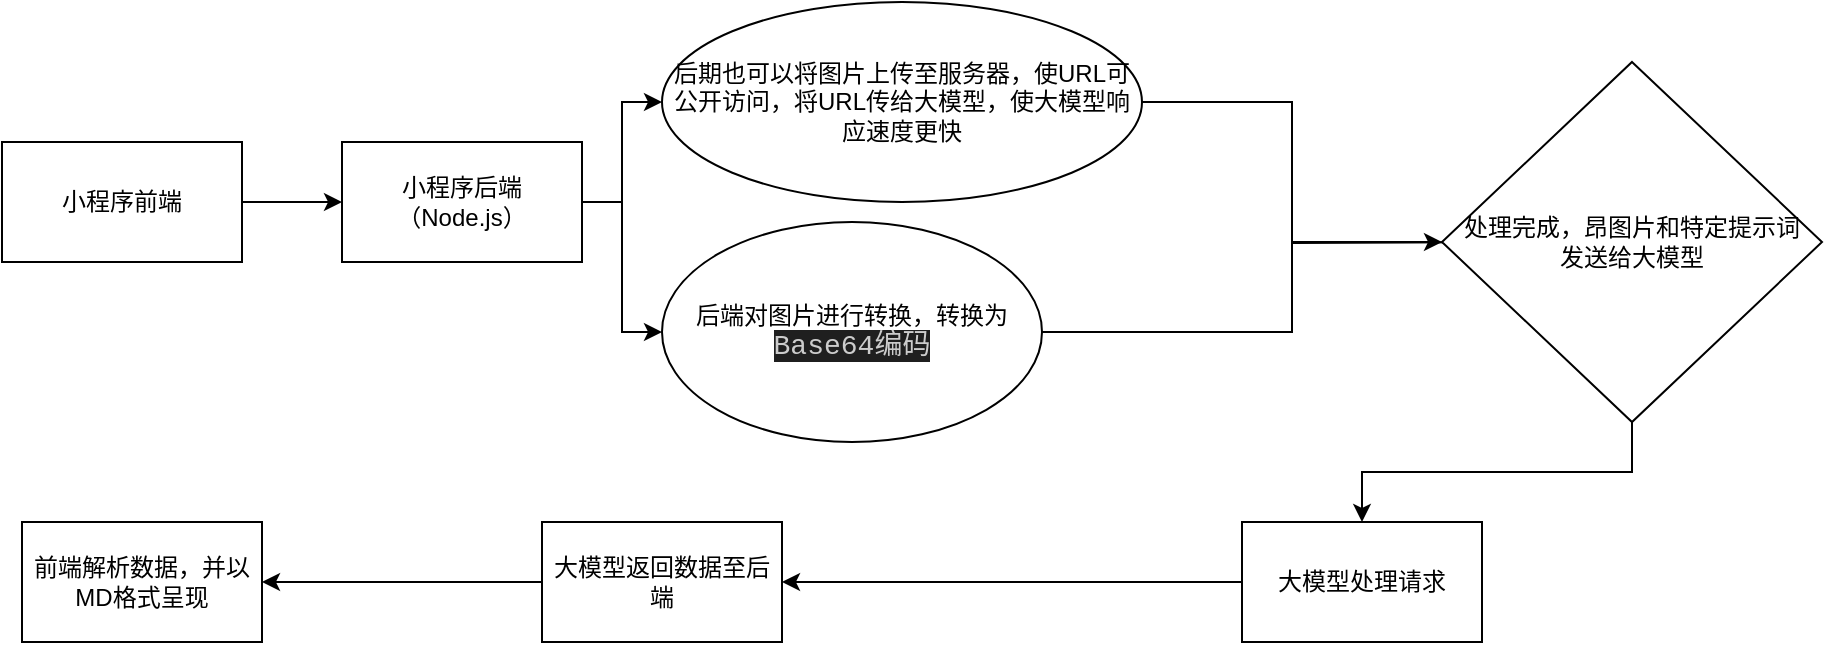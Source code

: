 <mxfile version="26.2.9">
  <diagram name="第 1 页" id="f1lDoEa_4Buz1sd2OJqB">
    <mxGraphModel dx="1207" dy="773" grid="1" gridSize="10" guides="1" tooltips="1" connect="1" arrows="1" fold="1" page="1" pageScale="1" pageWidth="827" pageHeight="1169" math="0" shadow="0">
      <root>
        <mxCell id="0" />
        <mxCell id="1" parent="0" />
        <mxCell id="rjKmOqPW14WpBf0mzg6j-10" value="" style="edgeStyle=orthogonalEdgeStyle;rounded=0;orthogonalLoop=1;jettySize=auto;html=1;" edge="1" parent="1" source="rjKmOqPW14WpBf0mzg6j-6" target="rjKmOqPW14WpBf0mzg6j-9">
          <mxGeometry relative="1" as="geometry" />
        </mxCell>
        <mxCell id="rjKmOqPW14WpBf0mzg6j-6" value="小程序前端" style="rounded=0;whiteSpace=wrap;html=1;" vertex="1" parent="1">
          <mxGeometry x="30" y="100" width="120" height="60" as="geometry" />
        </mxCell>
        <mxCell id="rjKmOqPW14WpBf0mzg6j-12" value="" style="edgeStyle=orthogonalEdgeStyle;rounded=0;orthogonalLoop=1;jettySize=auto;html=1;" edge="1" parent="1" source="rjKmOqPW14WpBf0mzg6j-9" target="rjKmOqPW14WpBf0mzg6j-11">
          <mxGeometry relative="1" as="geometry" />
        </mxCell>
        <mxCell id="rjKmOqPW14WpBf0mzg6j-14" value="" style="edgeStyle=orthogonalEdgeStyle;rounded=0;orthogonalLoop=1;jettySize=auto;html=1;" edge="1" parent="1" source="rjKmOqPW14WpBf0mzg6j-9" target="rjKmOqPW14WpBf0mzg6j-13">
          <mxGeometry relative="1" as="geometry" />
        </mxCell>
        <mxCell id="rjKmOqPW14WpBf0mzg6j-9" value="小程序后端（Node.js）" style="whiteSpace=wrap;html=1;rounded=0;" vertex="1" parent="1">
          <mxGeometry x="200" y="100" width="120" height="60" as="geometry" />
        </mxCell>
        <mxCell id="rjKmOqPW14WpBf0mzg6j-18" value="" style="edgeStyle=orthogonalEdgeStyle;rounded=0;orthogonalLoop=1;jettySize=auto;html=1;" edge="1" parent="1" source="rjKmOqPW14WpBf0mzg6j-11">
          <mxGeometry relative="1" as="geometry">
            <mxPoint x="800" y="150" as="targetPoint" />
          </mxGeometry>
        </mxCell>
        <mxCell id="rjKmOqPW14WpBf0mzg6j-11" value="后端对图片进行转换，转换为&lt;span style=&quot;background-color: rgb(31, 31, 31); color: rgb(204, 204, 204); font-family: Consolas, &amp;quot;Courier New&amp;quot;, monospace; font-size: 14px; white-space: pre;&quot;&gt;Base64编码&lt;/span&gt;" style="ellipse;whiteSpace=wrap;html=1;rounded=0;" vertex="1" parent="1">
          <mxGeometry x="360" y="140" width="190" height="110" as="geometry" />
        </mxCell>
        <mxCell id="rjKmOqPW14WpBf0mzg6j-16" value="" style="edgeStyle=orthogonalEdgeStyle;rounded=0;orthogonalLoop=1;jettySize=auto;html=1;" edge="1" parent="1" source="rjKmOqPW14WpBf0mzg6j-13" target="rjKmOqPW14WpBf0mzg6j-15">
          <mxGeometry relative="1" as="geometry" />
        </mxCell>
        <mxCell id="rjKmOqPW14WpBf0mzg6j-13" value="后期也可以将图片上传至服务器，使URL可公开访问，将URL传给大模型，使大模型响应速度更快" style="ellipse;whiteSpace=wrap;html=1;rounded=0;" vertex="1" parent="1">
          <mxGeometry x="360" y="30" width="240" height="100" as="geometry" />
        </mxCell>
        <mxCell id="rjKmOqPW14WpBf0mzg6j-20" value="" style="edgeStyle=orthogonalEdgeStyle;rounded=0;orthogonalLoop=1;jettySize=auto;html=1;" edge="1" parent="1" source="rjKmOqPW14WpBf0mzg6j-15" target="rjKmOqPW14WpBf0mzg6j-19">
          <mxGeometry relative="1" as="geometry" />
        </mxCell>
        <mxCell id="rjKmOqPW14WpBf0mzg6j-15" value="处理完成，昂图片和特定提示词&lt;div&gt;发送给大模型&lt;/div&gt;" style="rhombus;whiteSpace=wrap;html=1;rounded=0;" vertex="1" parent="1">
          <mxGeometry x="750" y="60" width="190" height="180" as="geometry" />
        </mxCell>
        <mxCell id="rjKmOqPW14WpBf0mzg6j-22" value="" style="edgeStyle=orthogonalEdgeStyle;rounded=0;orthogonalLoop=1;jettySize=auto;html=1;" edge="1" parent="1" source="rjKmOqPW14WpBf0mzg6j-19" target="rjKmOqPW14WpBf0mzg6j-21">
          <mxGeometry relative="1" as="geometry" />
        </mxCell>
        <mxCell id="rjKmOqPW14WpBf0mzg6j-19" value="大模型处理请求" style="rounded=0;whiteSpace=wrap;html=1;" vertex="1" parent="1">
          <mxGeometry x="650" y="290" width="120" height="60" as="geometry" />
        </mxCell>
        <mxCell id="rjKmOqPW14WpBf0mzg6j-24" value="" style="edgeStyle=orthogonalEdgeStyle;rounded=0;orthogonalLoop=1;jettySize=auto;html=1;" edge="1" parent="1" source="rjKmOqPW14WpBf0mzg6j-21" target="rjKmOqPW14WpBf0mzg6j-23">
          <mxGeometry relative="1" as="geometry" />
        </mxCell>
        <mxCell id="rjKmOqPW14WpBf0mzg6j-21" value="大模型返回数据至后端" style="rounded=0;whiteSpace=wrap;html=1;" vertex="1" parent="1">
          <mxGeometry x="300" y="290" width="120" height="60" as="geometry" />
        </mxCell>
        <mxCell id="rjKmOqPW14WpBf0mzg6j-23" value="前端解析数据，并以MD格式呈现" style="rounded=0;whiteSpace=wrap;html=1;" vertex="1" parent="1">
          <mxGeometry x="40" y="290" width="120" height="60" as="geometry" />
        </mxCell>
      </root>
    </mxGraphModel>
  </diagram>
</mxfile>
